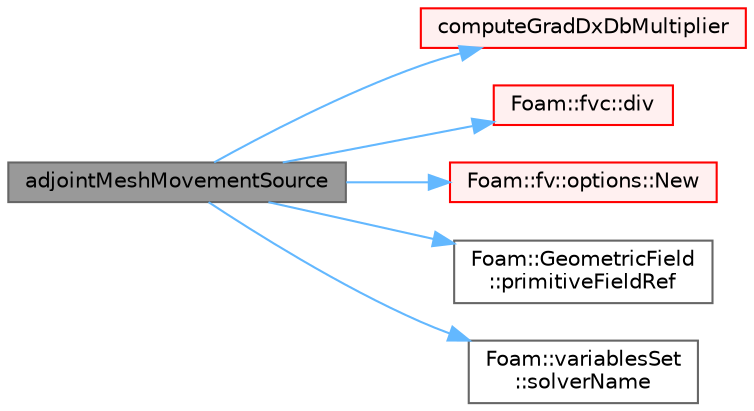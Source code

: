 digraph "adjointMeshMovementSource"
{
 // LATEX_PDF_SIZE
  bgcolor="transparent";
  edge [fontname=Helvetica,fontsize=10,labelfontname=Helvetica,labelfontsize=10];
  node [fontname=Helvetica,fontsize=10,shape=box,height=0.2,width=0.4];
  rankdir="LR";
  Node1 [id="Node000001",label="adjointMeshMovementSource",height=0.2,width=0.4,color="gray40", fillcolor="grey60", style="filled", fontcolor="black",tooltip=" "];
  Node1 -> Node2 [id="edge1_Node000001_Node000002",color="steelblue1",style="solid",tooltip=" "];
  Node2 [id="Node000002",label="computeGradDxDbMultiplier",height=0.2,width=0.4,color="red", fillcolor="#FFF0F0", style="filled",URL="$classFoam_1_1incompressible_1_1adjointSensitivity.html#aab8edbd49f96433a8e73bd07f09c096b",tooltip=" "];
  Node1 -> Node18 [id="edge2_Node000001_Node000018",color="steelblue1",style="solid",tooltip=" "];
  Node18 [id="Node000018",label="Foam::fvc::div",height=0.2,width=0.4,color="red", fillcolor="#FFF0F0", style="filled",URL="$namespaceFoam_1_1fvc.html#a585533948ad80abfe589d920c641f251",tooltip=" "];
  Node1 -> Node20 [id="edge3_Node000001_Node000020",color="steelblue1",style="solid",tooltip=" "];
  Node20 [id="Node000020",label="Foam::fv::options::New",height=0.2,width=0.4,color="red", fillcolor="#FFF0F0", style="filled",URL="$classFoam_1_1fv_1_1options.html#a616ee355e53d26b92cf6a39d39f5c594",tooltip=" "];
  Node1 -> Node24 [id="edge4_Node000001_Node000024",color="steelblue1",style="solid",tooltip=" "];
  Node24 [id="Node000024",label="Foam::GeometricField\l::primitiveFieldRef",height=0.2,width=0.4,color="grey40", fillcolor="white", style="filled",URL="$classFoam_1_1GeometricField.html#a5deba1b06a51dd5b1f8de8bde1e7e07b",tooltip=" "];
  Node1 -> Node25 [id="edge5_Node000001_Node000025",color="steelblue1",style="solid",tooltip=" "];
  Node25 [id="Node000025",label="Foam::variablesSet\l::solverName",height=0.2,width=0.4,color="grey40", fillcolor="white", style="filled",URL="$classFoam_1_1variablesSet.html#a56dec49698947c58d9c4ad6e0db4c575",tooltip=" "];
}
